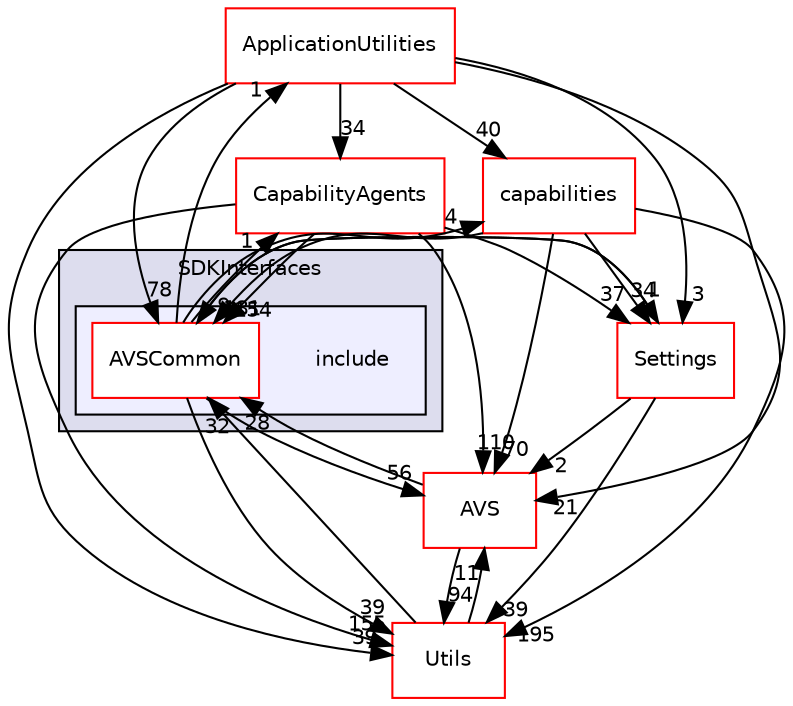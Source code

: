 digraph "/workplace/avs-device-sdk/AVSCommon/SDKInterfaces/include" {
  compound=true
  node [ fontsize="10", fontname="Helvetica"];
  edge [ labelfontsize="10", labelfontname="Helvetica"];
  subgraph clusterdir_97afc8111b754cf401b73024f872f45d {
    graph [ bgcolor="#ddddee", pencolor="black", label="SDKInterfaces" fontname="Helvetica", fontsize="10", URL="dir_97afc8111b754cf401b73024f872f45d.html"]
  subgraph clusterdir_17341252d14ec499eb3e1f7903ffcdf5 {
    graph [ bgcolor="#eeeeff", pencolor="black", label="" URL="dir_17341252d14ec499eb3e1f7903ffcdf5.html"];
    dir_17341252d14ec499eb3e1f7903ffcdf5 [shape=plaintext label="include"];
    dir_5021e1325decff0a465f80b9ba997f55 [shape=box label="AVSCommon" color="red" fillcolor="white" style="filled" URL="dir_5021e1325decff0a465f80b9ba997f55.html"];
  }
  }
  dir_748b5abbb33df61eda67007924a1a0cb [shape=box label="ApplicationUtilities" fillcolor="white" style="filled" color="red" URL="dir_748b5abbb33df61eda67007924a1a0cb.html"];
  dir_7cf910bd1d7603f12ef47ff650cec893 [shape=box label="CapabilityAgents" fillcolor="white" style="filled" color="red" URL="dir_7cf910bd1d7603f12ef47ff650cec893.html"];
  dir_80711c2a226d5fced33fce22558d3784 [shape=box label="AVS" fillcolor="white" style="filled" color="red" URL="dir_80711c2a226d5fced33fce22558d3784.html"];
  dir_49dd3d9ac5586189aa170bac46425b9c [shape=box label="Utils" fillcolor="white" style="filled" color="red" URL="dir_49dd3d9ac5586189aa170bac46425b9c.html"];
  dir_8ae0dd75af039a94f4269584fb8eef13 [shape=box label="Settings" fillcolor="white" style="filled" color="red" URL="dir_8ae0dd75af039a94f4269584fb8eef13.html"];
  dir_55f1e16e469d547c636a522dac21b8a1 [shape=box label="capabilities" fillcolor="white" style="filled" color="red" URL="dir_55f1e16e469d547c636a522dac21b8a1.html"];
  dir_748b5abbb33df61eda67007924a1a0cb->dir_7cf910bd1d7603f12ef47ff650cec893 [headlabel="34", labeldistance=1.5 headhref="dir_000097_000328.html"];
  dir_748b5abbb33df61eda67007924a1a0cb->dir_80711c2a226d5fced33fce22558d3784 [headlabel="21", labeldistance=1.5 headhref="dir_000097_000127.html"];
  dir_748b5abbb33df61eda67007924a1a0cb->dir_49dd3d9ac5586189aa170bac46425b9c [headlabel="39", labeldistance=1.5 headhref="dir_000097_000151.html"];
  dir_748b5abbb33df61eda67007924a1a0cb->dir_8ae0dd75af039a94f4269584fb8eef13 [headlabel="3", labeldistance=1.5 headhref="dir_000097_000539.html"];
  dir_748b5abbb33df61eda67007924a1a0cb->dir_5021e1325decff0a465f80b9ba997f55 [headlabel="78", labeldistance=1.5 headhref="dir_000097_000140.html"];
  dir_748b5abbb33df61eda67007924a1a0cb->dir_55f1e16e469d547c636a522dac21b8a1 [headlabel="40", labeldistance=1.5 headhref="dir_000097_000133.html"];
  dir_7cf910bd1d7603f12ef47ff650cec893->dir_80711c2a226d5fced33fce22558d3784 [headlabel="110", labeldistance=1.5 headhref="dir_000328_000127.html"];
  dir_7cf910bd1d7603f12ef47ff650cec893->dir_49dd3d9ac5586189aa170bac46425b9c [headlabel="155", labeldistance=1.5 headhref="dir_000328_000151.html"];
  dir_7cf910bd1d7603f12ef47ff650cec893->dir_8ae0dd75af039a94f4269584fb8eef13 [headlabel="37", labeldistance=1.5 headhref="dir_000328_000539.html"];
  dir_7cf910bd1d7603f12ef47ff650cec893->dir_5021e1325decff0a465f80b9ba997f55 [headlabel="154", labeldistance=1.5 headhref="dir_000328_000140.html"];
  dir_80711c2a226d5fced33fce22558d3784->dir_49dd3d9ac5586189aa170bac46425b9c [headlabel="94", labeldistance=1.5 headhref="dir_000127_000151.html"];
  dir_80711c2a226d5fced33fce22558d3784->dir_5021e1325decff0a465f80b9ba997f55 [headlabel="28", labeldistance=1.5 headhref="dir_000127_000140.html"];
  dir_49dd3d9ac5586189aa170bac46425b9c->dir_80711c2a226d5fced33fce22558d3784 [headlabel="11", labeldistance=1.5 headhref="dir_000151_000127.html"];
  dir_49dd3d9ac5586189aa170bac46425b9c->dir_5021e1325decff0a465f80b9ba997f55 [headlabel="32", labeldistance=1.5 headhref="dir_000151_000140.html"];
  dir_8ae0dd75af039a94f4269584fb8eef13->dir_80711c2a226d5fced33fce22558d3784 [headlabel="2", labeldistance=1.5 headhref="dir_000539_000127.html"];
  dir_8ae0dd75af039a94f4269584fb8eef13->dir_49dd3d9ac5586189aa170bac46425b9c [headlabel="39", labeldistance=1.5 headhref="dir_000539_000151.html"];
  dir_8ae0dd75af039a94f4269584fb8eef13->dir_5021e1325decff0a465f80b9ba997f55 [headlabel="9", labeldistance=1.5 headhref="dir_000539_000140.html"];
  dir_5021e1325decff0a465f80b9ba997f55->dir_748b5abbb33df61eda67007924a1a0cb [headlabel="1", labeldistance=1.5 headhref="dir_000140_000097.html"];
  dir_5021e1325decff0a465f80b9ba997f55->dir_7cf910bd1d7603f12ef47ff650cec893 [headlabel="1", labeldistance=1.5 headhref="dir_000140_000328.html"];
  dir_5021e1325decff0a465f80b9ba997f55->dir_80711c2a226d5fced33fce22558d3784 [headlabel="56", labeldistance=1.5 headhref="dir_000140_000127.html"];
  dir_5021e1325decff0a465f80b9ba997f55->dir_49dd3d9ac5586189aa170bac46425b9c [headlabel="39", labeldistance=1.5 headhref="dir_000140_000151.html"];
  dir_5021e1325decff0a465f80b9ba997f55->dir_8ae0dd75af039a94f4269584fb8eef13 [headlabel="1", labeldistance=1.5 headhref="dir_000140_000539.html"];
  dir_5021e1325decff0a465f80b9ba997f55->dir_55f1e16e469d547c636a522dac21b8a1 [headlabel="4", labeldistance=1.5 headhref="dir_000140_000133.html"];
  dir_55f1e16e469d547c636a522dac21b8a1->dir_80711c2a226d5fced33fce22558d3784 [headlabel="70", labeldistance=1.5 headhref="dir_000133_000127.html"];
  dir_55f1e16e469d547c636a522dac21b8a1->dir_49dd3d9ac5586189aa170bac46425b9c [headlabel="195", labeldistance=1.5 headhref="dir_000133_000151.html"];
  dir_55f1e16e469d547c636a522dac21b8a1->dir_8ae0dd75af039a94f4269584fb8eef13 [headlabel="34", labeldistance=1.5 headhref="dir_000133_000539.html"];
  dir_55f1e16e469d547c636a522dac21b8a1->dir_5021e1325decff0a465f80b9ba997f55 [headlabel="181", labeldistance=1.5 headhref="dir_000133_000140.html"];
}
